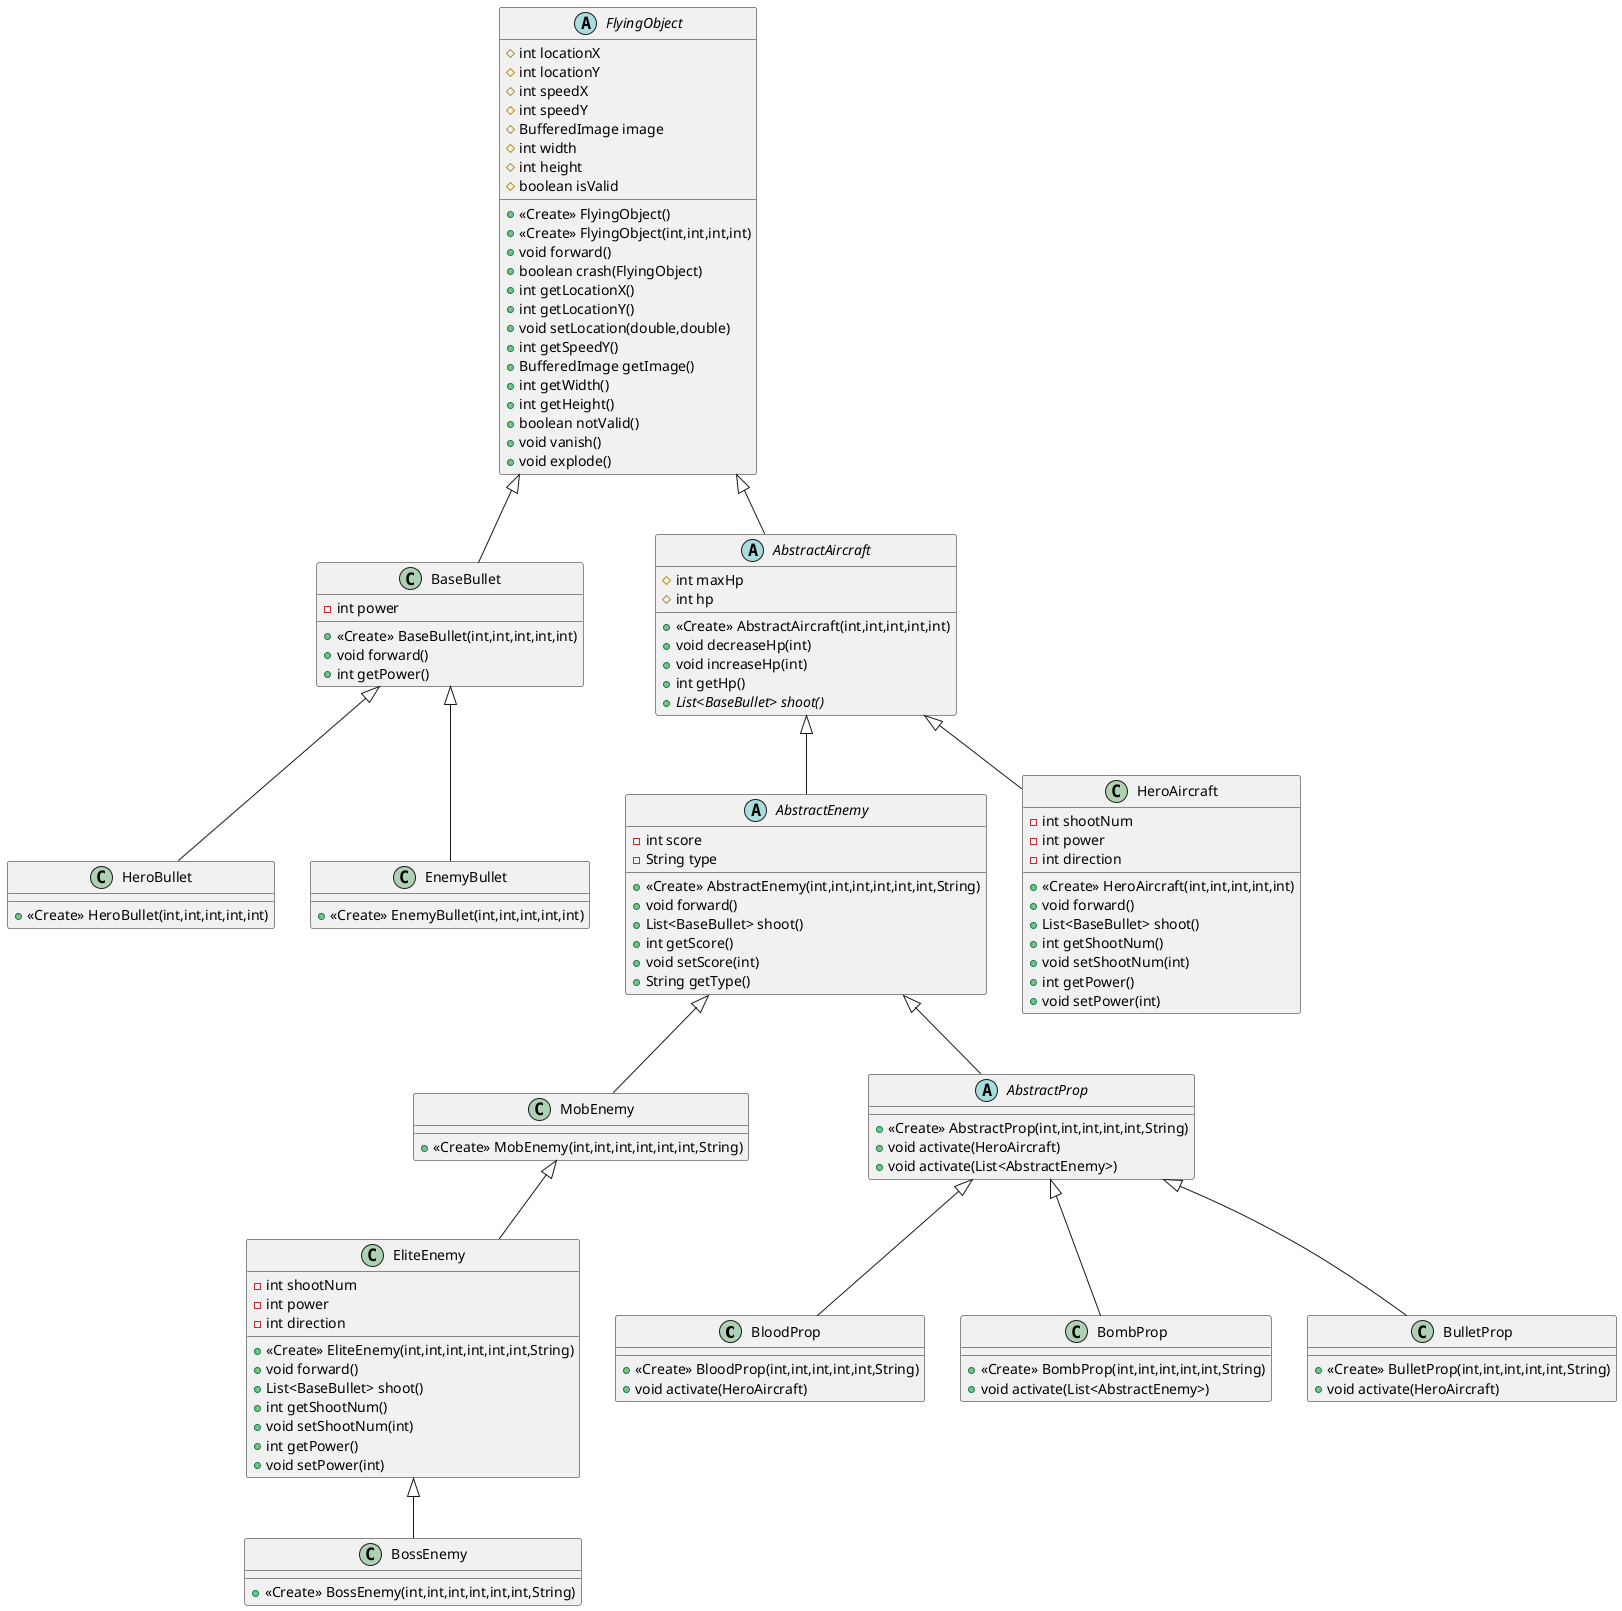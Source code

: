 @startuml
class BloodProp {
+ <<Create>> BloodProp(int,int,int,int,int,String)
+ void activate(HeroAircraft)
}
abstract class AbstractEnemy {
- int score
- String type
+ <<Create>> AbstractEnemy(int,int,int,int,int,int,String)
+ void forward()
+ List<BaseBullet> shoot()
+ int getScore()
+ void setScore(int)
+ String getType()
}
class HeroBullet {
+ <<Create>> HeroBullet(int,int,int,int,int)
}
class BaseBullet {
- int power
+ <<Create>> BaseBullet(int,int,int,int,int)
+ void forward()
+ int getPower()
}
class EliteEnemy {
- int shootNum
- int power
- int direction
+ <<Create>> EliteEnemy(int,int,int,int,int,int,String)
+ void forward()
+ List<BaseBullet> shoot()
+ int getShootNum()
+ void setShootNum(int)
+ int getPower()
+ void setPower(int)
}
class HeroAircraft {
- int shootNum
- int power
- int direction
+ <<Create>> HeroAircraft(int,int,int,int,int)
+ void forward()
+ List<BaseBullet> shoot()
+ int getShootNum()
+ void setShootNum(int)
+ int getPower()
+ void setPower(int)
}
abstract class AbstractAircraft {
# int maxHp
# int hp
+ <<Create>> AbstractAircraft(int,int,int,int,int)
+ void decreaseHp(int)
+ void increaseHp(int)
+ int getHp()
+ {abstract}List<BaseBullet> shoot()
}
abstract class FlyingObject {
# int locationX
# int locationY
# int speedX
# int speedY
# BufferedImage image
# int width
# int height
# boolean isValid
+ <<Create>> FlyingObject()
+ <<Create>> FlyingObject(int,int,int,int)
+ void forward()
+ boolean crash(FlyingObject)
+ int getLocationX()
+ int getLocationY()
+ void setLocation(double,double)
+ int getSpeedY()
+ BufferedImage getImage()
+ int getWidth()
+ int getHeight()
+ boolean notValid()
+ void vanish()
+ void explode()
}
class BossEnemy {
+ <<Create>> BossEnemy(int,int,int,int,int,int,String)
}
class MobEnemy {
+ <<Create>> MobEnemy(int,int,int,int,int,int,String)
}
class BombProp {
+ <<Create>> BombProp(int,int,int,int,int,String)
+ void activate(List<AbstractEnemy>)
}
class BulletProp {
+ <<Create>> BulletProp(int,int,int,int,int,String)
+ void activate(HeroAircraft)
}
class EnemyBullet {
+ <<Create>> EnemyBullet(int,int,int,int,int)
}
abstract class AbstractProp {
+ <<Create>> AbstractProp(int,int,int,int,int,String)
+ void activate(HeroAircraft)
+ void activate(List<AbstractEnemy>)
}


AbstractProp <|-- BloodProp
AbstractAircraft <|-- AbstractEnemy
BaseBullet <|-- HeroBullet
FlyingObject <|-- BaseBullet
MobEnemy <|-- EliteEnemy
AbstractAircraft <|-- HeroAircraft
FlyingObject <|-- AbstractAircraft
EliteEnemy <|-- BossEnemy
AbstractEnemy <|-- MobEnemy
AbstractProp <|-- BombProp
AbstractProp <|-- BulletProp
BaseBullet <|-- EnemyBullet
AbstractEnemy <|-- AbstractProp
@enduml